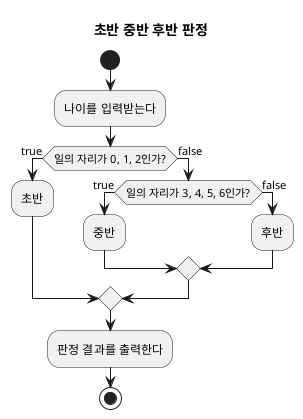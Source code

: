 @startuml

title 초반 중반 후반 판정


start

:나이를 입력받는다; 

if (일의 자리가 0, 1, 2인가?) then (true)
  :초반;
else (false)
  if (일의 자리가 3, 4, 5, 6인가?) then (true)
    :중반;
  else (false)
    :후반;
  endif
endif

:판정 결과를 출력한다;

stop

@enduml

